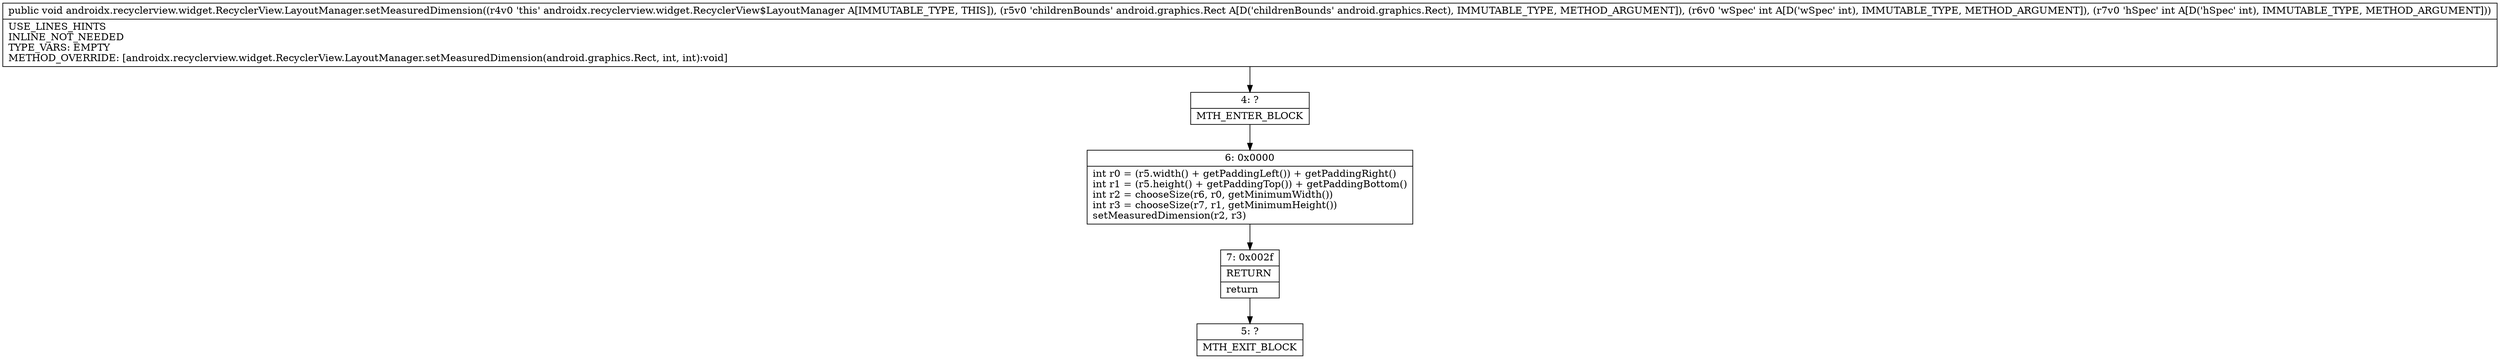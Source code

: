 digraph "CFG forandroidx.recyclerview.widget.RecyclerView.LayoutManager.setMeasuredDimension(Landroid\/graphics\/Rect;II)V" {
Node_4 [shape=record,label="{4\:\ ?|MTH_ENTER_BLOCK\l}"];
Node_6 [shape=record,label="{6\:\ 0x0000|int r0 = (r5.width() + getPaddingLeft()) + getPaddingRight()\lint r1 = (r5.height() + getPaddingTop()) + getPaddingBottom()\lint r2 = chooseSize(r6, r0, getMinimumWidth())\lint r3 = chooseSize(r7, r1, getMinimumHeight())\lsetMeasuredDimension(r2, r3)\l}"];
Node_7 [shape=record,label="{7\:\ 0x002f|RETURN\l|return\l}"];
Node_5 [shape=record,label="{5\:\ ?|MTH_EXIT_BLOCK\l}"];
MethodNode[shape=record,label="{public void androidx.recyclerview.widget.RecyclerView.LayoutManager.setMeasuredDimension((r4v0 'this' androidx.recyclerview.widget.RecyclerView$LayoutManager A[IMMUTABLE_TYPE, THIS]), (r5v0 'childrenBounds' android.graphics.Rect A[D('childrenBounds' android.graphics.Rect), IMMUTABLE_TYPE, METHOD_ARGUMENT]), (r6v0 'wSpec' int A[D('wSpec' int), IMMUTABLE_TYPE, METHOD_ARGUMENT]), (r7v0 'hSpec' int A[D('hSpec' int), IMMUTABLE_TYPE, METHOD_ARGUMENT]))  | USE_LINES_HINTS\lINLINE_NOT_NEEDED\lTYPE_VARS: EMPTY\lMETHOD_OVERRIDE: [androidx.recyclerview.widget.RecyclerView.LayoutManager.setMeasuredDimension(android.graphics.Rect, int, int):void]\l}"];
MethodNode -> Node_4;Node_4 -> Node_6;
Node_6 -> Node_7;
Node_7 -> Node_5;
}


